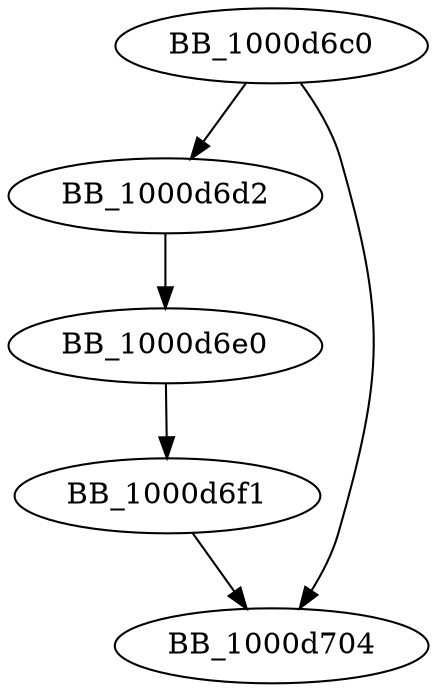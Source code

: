 DiGraph __unwind_handler{
BB_1000d6c0->BB_1000d6d2
BB_1000d6c0->BB_1000d704
BB_1000d6d2->BB_1000d6e0
BB_1000d6e0->BB_1000d6f1
BB_1000d6f1->BB_1000d704
}
